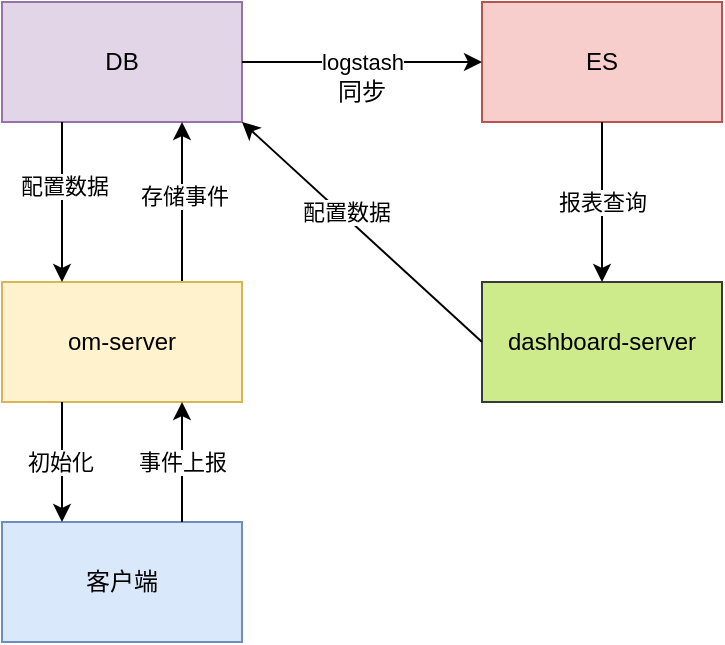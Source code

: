 <mxfile version="19.0.3" type="github">
  <diagram id="8EsWQLNI6b9n_nUMAAkh" name="Page-1">
    <mxGraphModel dx="1426" dy="793" grid="1" gridSize="10" guides="1" tooltips="1" connect="1" arrows="1" fold="1" page="1" pageScale="1" pageWidth="827" pageHeight="1169" math="0" shadow="0">
      <root>
        <mxCell id="0" />
        <mxCell id="1" parent="0" />
        <mxCell id="6QfPYPpE7br7GB1PGT3v-1" value="DB" style="rounded=0;whiteSpace=wrap;html=1;fillColor=#e1d5e7;strokeColor=#9673a6;" vertex="1" parent="1">
          <mxGeometry x="340" y="280" width="120" height="60" as="geometry" />
        </mxCell>
        <mxCell id="6QfPYPpE7br7GB1PGT3v-2" value="ES" style="rounded=0;whiteSpace=wrap;html=1;fillColor=#f8cecc;strokeColor=#b85450;" vertex="1" parent="1">
          <mxGeometry x="580" y="280" width="120" height="60" as="geometry" />
        </mxCell>
        <mxCell id="6QfPYPpE7br7GB1PGT3v-3" value="logstash" style="endArrow=classic;html=1;rounded=0;exitX=1;exitY=0.5;exitDx=0;exitDy=0;entryX=0;entryY=0.5;entryDx=0;entryDy=0;" edge="1" parent="1" source="6QfPYPpE7br7GB1PGT3v-1" target="6QfPYPpE7br7GB1PGT3v-2">
          <mxGeometry width="50" height="50" relative="1" as="geometry">
            <mxPoint x="560" y="480" as="sourcePoint" />
            <mxPoint x="610" y="430" as="targetPoint" />
          </mxGeometry>
        </mxCell>
        <mxCell id="6QfPYPpE7br7GB1PGT3v-4" value="dashboard-server" style="rounded=0;whiteSpace=wrap;html=1;fillColor=#cdeb8b;strokeColor=#36393d;" vertex="1" parent="1">
          <mxGeometry x="580" y="420" width="120" height="60" as="geometry" />
        </mxCell>
        <mxCell id="6QfPYPpE7br7GB1PGT3v-7" value="" style="endArrow=classic;html=1;rounded=0;exitX=0.75;exitY=0;exitDx=0;exitDy=0;entryX=0.75;entryY=1;entryDx=0;entryDy=0;" edge="1" parent="1" source="6QfPYPpE7br7GB1PGT3v-8" target="6QfPYPpE7br7GB1PGT3v-1">
          <mxGeometry width="50" height="50" relative="1" as="geometry">
            <mxPoint x="400.04" y="420" as="sourcePoint" />
            <mxPoint x="680" y="460" as="targetPoint" />
          </mxGeometry>
        </mxCell>
        <mxCell id="6QfPYPpE7br7GB1PGT3v-9" value="存储事件" style="edgeLabel;html=1;align=center;verticalAlign=middle;resizable=0;points=[];" vertex="1" connectable="0" parent="6QfPYPpE7br7GB1PGT3v-7">
          <mxGeometry x="0.075" y="-1" relative="1" as="geometry">
            <mxPoint as="offset" />
          </mxGeometry>
        </mxCell>
        <mxCell id="6QfPYPpE7br7GB1PGT3v-8" value="om-server" style="rounded=0;whiteSpace=wrap;html=1;fillColor=#fff2cc;strokeColor=#d6b656;" vertex="1" parent="1">
          <mxGeometry x="340" y="420" width="120" height="60" as="geometry" />
        </mxCell>
        <mxCell id="6QfPYPpE7br7GB1PGT3v-10" value="报表查询" style="endArrow=classic;html=1;rounded=0;entryX=0.5;entryY=0;entryDx=0;entryDy=0;" edge="1" parent="1" source="6QfPYPpE7br7GB1PGT3v-2" target="6QfPYPpE7br7GB1PGT3v-4">
          <mxGeometry width="50" height="50" relative="1" as="geometry">
            <mxPoint x="640" y="660" as="sourcePoint" />
            <mxPoint x="690" y="610" as="targetPoint" />
          </mxGeometry>
        </mxCell>
        <mxCell id="6QfPYPpE7br7GB1PGT3v-11" value="" style="endArrow=classic;html=1;rounded=0;exitX=0;exitY=0.5;exitDx=0;exitDy=0;entryX=1;entryY=1;entryDx=0;entryDy=0;" edge="1" parent="1" source="6QfPYPpE7br7GB1PGT3v-4" target="6QfPYPpE7br7GB1PGT3v-1">
          <mxGeometry width="50" height="50" relative="1" as="geometry">
            <mxPoint x="660" y="620" as="sourcePoint" />
            <mxPoint x="710" y="570" as="targetPoint" />
          </mxGeometry>
        </mxCell>
        <mxCell id="6QfPYPpE7br7GB1PGT3v-12" value="配置数据" style="edgeLabel;html=1;align=center;verticalAlign=middle;resizable=0;points=[];" vertex="1" connectable="0" parent="6QfPYPpE7br7GB1PGT3v-11">
          <mxGeometry x="0.155" y="-2" relative="1" as="geometry">
            <mxPoint as="offset" />
          </mxGeometry>
        </mxCell>
        <mxCell id="6QfPYPpE7br7GB1PGT3v-13" value="同步" style="text;html=1;strokeColor=none;fillColor=none;align=center;verticalAlign=middle;whiteSpace=wrap;rounded=0;" vertex="1" parent="1">
          <mxGeometry x="490" y="310" width="60" height="30" as="geometry" />
        </mxCell>
        <mxCell id="6QfPYPpE7br7GB1PGT3v-14" value="客户端" style="rounded=0;whiteSpace=wrap;html=1;fillColor=#dae8fc;strokeColor=#6c8ebf;" vertex="1" parent="1">
          <mxGeometry x="340" y="540" width="120" height="60" as="geometry" />
        </mxCell>
        <mxCell id="6QfPYPpE7br7GB1PGT3v-15" value="" style="endArrow=classic;html=1;rounded=0;exitX=0.75;exitY=0;exitDx=0;exitDy=0;entryX=0.75;entryY=1;entryDx=0;entryDy=0;" edge="1" parent="1" source="6QfPYPpE7br7GB1PGT3v-14" target="6QfPYPpE7br7GB1PGT3v-8">
          <mxGeometry width="50" height="50" relative="1" as="geometry">
            <mxPoint x="650" y="670" as="sourcePoint" />
            <mxPoint x="700" y="620" as="targetPoint" />
          </mxGeometry>
        </mxCell>
        <mxCell id="6QfPYPpE7br7GB1PGT3v-16" value="事件上报" style="edgeLabel;html=1;align=center;verticalAlign=middle;resizable=0;points=[];" vertex="1" connectable="0" parent="6QfPYPpE7br7GB1PGT3v-15">
          <mxGeometry x="-0.133" y="-3" relative="1" as="geometry">
            <mxPoint x="-3" y="-4" as="offset" />
          </mxGeometry>
        </mxCell>
        <mxCell id="6QfPYPpE7br7GB1PGT3v-17" value="" style="endArrow=classic;html=1;rounded=0;exitX=0.25;exitY=1;exitDx=0;exitDy=0;entryX=0.25;entryY=0;entryDx=0;entryDy=0;" edge="1" parent="1" source="6QfPYPpE7br7GB1PGT3v-1" target="6QfPYPpE7br7GB1PGT3v-8">
          <mxGeometry width="50" height="50" relative="1" as="geometry">
            <mxPoint x="560" y="600" as="sourcePoint" />
            <mxPoint x="610" y="550" as="targetPoint" />
          </mxGeometry>
        </mxCell>
        <mxCell id="6QfPYPpE7br7GB1PGT3v-18" value="配置数据" style="edgeLabel;html=1;align=center;verticalAlign=middle;resizable=0;points=[];" vertex="1" connectable="0" parent="6QfPYPpE7br7GB1PGT3v-17">
          <mxGeometry x="-0.2" y="1" relative="1" as="geometry">
            <mxPoint as="offset" />
          </mxGeometry>
        </mxCell>
        <mxCell id="6QfPYPpE7br7GB1PGT3v-19" value="" style="endArrow=classic;html=1;rounded=0;exitX=0.25;exitY=1;exitDx=0;exitDy=0;entryX=0.25;entryY=0;entryDx=0;entryDy=0;" edge="1" parent="1" source="6QfPYPpE7br7GB1PGT3v-8" target="6QfPYPpE7br7GB1PGT3v-14">
          <mxGeometry width="50" height="50" relative="1" as="geometry">
            <mxPoint x="580" y="640" as="sourcePoint" />
            <mxPoint x="630" y="590" as="targetPoint" />
          </mxGeometry>
        </mxCell>
        <mxCell id="6QfPYPpE7br7GB1PGT3v-20" value="初始化" style="edgeLabel;html=1;align=center;verticalAlign=middle;resizable=0;points=[];" vertex="1" connectable="0" parent="6QfPYPpE7br7GB1PGT3v-19">
          <mxGeometry x="-0.233" y="-1" relative="1" as="geometry">
            <mxPoint y="7" as="offset" />
          </mxGeometry>
        </mxCell>
      </root>
    </mxGraphModel>
  </diagram>
</mxfile>
